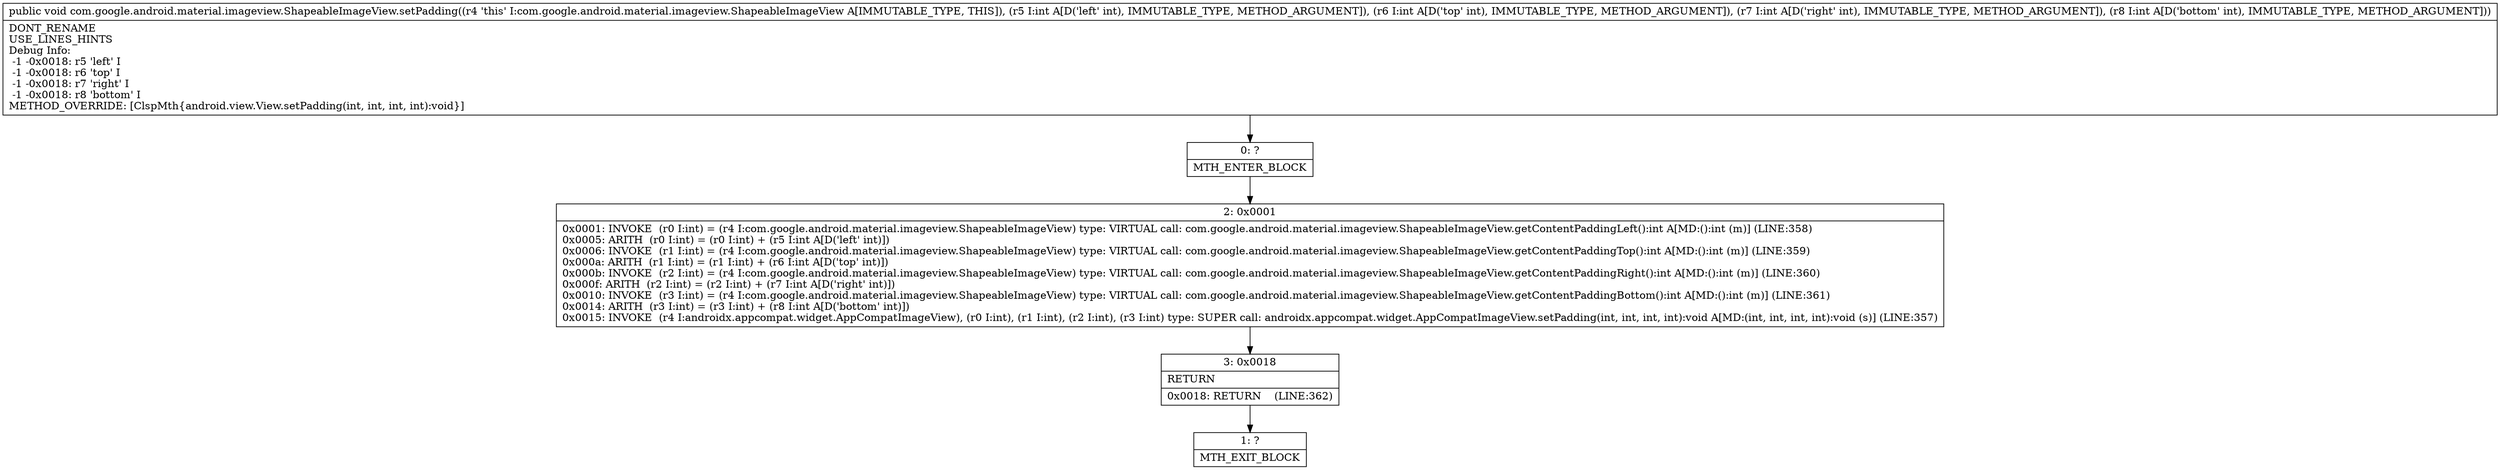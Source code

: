 digraph "CFG forcom.google.android.material.imageview.ShapeableImageView.setPadding(IIII)V" {
Node_0 [shape=record,label="{0\:\ ?|MTH_ENTER_BLOCK\l}"];
Node_2 [shape=record,label="{2\:\ 0x0001|0x0001: INVOKE  (r0 I:int) = (r4 I:com.google.android.material.imageview.ShapeableImageView) type: VIRTUAL call: com.google.android.material.imageview.ShapeableImageView.getContentPaddingLeft():int A[MD:():int (m)] (LINE:358)\l0x0005: ARITH  (r0 I:int) = (r0 I:int) + (r5 I:int A[D('left' int)]) \l0x0006: INVOKE  (r1 I:int) = (r4 I:com.google.android.material.imageview.ShapeableImageView) type: VIRTUAL call: com.google.android.material.imageview.ShapeableImageView.getContentPaddingTop():int A[MD:():int (m)] (LINE:359)\l0x000a: ARITH  (r1 I:int) = (r1 I:int) + (r6 I:int A[D('top' int)]) \l0x000b: INVOKE  (r2 I:int) = (r4 I:com.google.android.material.imageview.ShapeableImageView) type: VIRTUAL call: com.google.android.material.imageview.ShapeableImageView.getContentPaddingRight():int A[MD:():int (m)] (LINE:360)\l0x000f: ARITH  (r2 I:int) = (r2 I:int) + (r7 I:int A[D('right' int)]) \l0x0010: INVOKE  (r3 I:int) = (r4 I:com.google.android.material.imageview.ShapeableImageView) type: VIRTUAL call: com.google.android.material.imageview.ShapeableImageView.getContentPaddingBottom():int A[MD:():int (m)] (LINE:361)\l0x0014: ARITH  (r3 I:int) = (r3 I:int) + (r8 I:int A[D('bottom' int)]) \l0x0015: INVOKE  (r4 I:androidx.appcompat.widget.AppCompatImageView), (r0 I:int), (r1 I:int), (r2 I:int), (r3 I:int) type: SUPER call: androidx.appcompat.widget.AppCompatImageView.setPadding(int, int, int, int):void A[MD:(int, int, int, int):void (s)] (LINE:357)\l}"];
Node_3 [shape=record,label="{3\:\ 0x0018|RETURN\l|0x0018: RETURN    (LINE:362)\l}"];
Node_1 [shape=record,label="{1\:\ ?|MTH_EXIT_BLOCK\l}"];
MethodNode[shape=record,label="{public void com.google.android.material.imageview.ShapeableImageView.setPadding((r4 'this' I:com.google.android.material.imageview.ShapeableImageView A[IMMUTABLE_TYPE, THIS]), (r5 I:int A[D('left' int), IMMUTABLE_TYPE, METHOD_ARGUMENT]), (r6 I:int A[D('top' int), IMMUTABLE_TYPE, METHOD_ARGUMENT]), (r7 I:int A[D('right' int), IMMUTABLE_TYPE, METHOD_ARGUMENT]), (r8 I:int A[D('bottom' int), IMMUTABLE_TYPE, METHOD_ARGUMENT]))  | DONT_RENAME\lUSE_LINES_HINTS\lDebug Info:\l  \-1 \-0x0018: r5 'left' I\l  \-1 \-0x0018: r6 'top' I\l  \-1 \-0x0018: r7 'right' I\l  \-1 \-0x0018: r8 'bottom' I\lMETHOD_OVERRIDE: [ClspMth\{android.view.View.setPadding(int, int, int, int):void\}]\l}"];
MethodNode -> Node_0;Node_0 -> Node_2;
Node_2 -> Node_3;
Node_3 -> Node_1;
}

